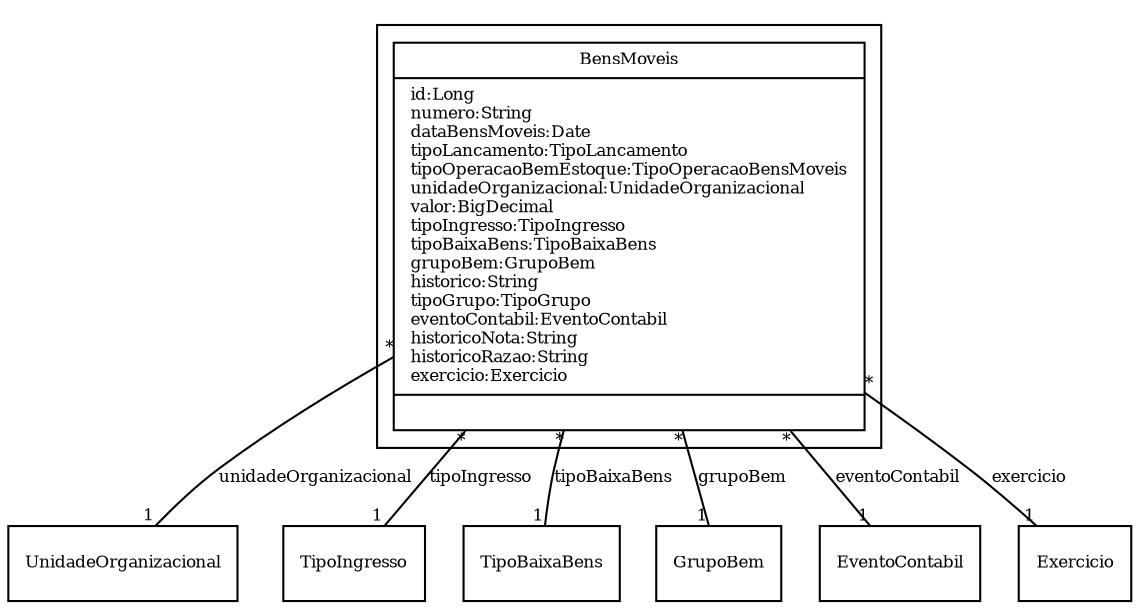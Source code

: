 digraph G{
fontname = "Times-Roman"
fontsize = 8

node [
        fontname = "Times-Roman"
        fontsize = 8
        shape = "record"
]

edge [
        fontname = "Times-Roman"
        fontsize = 8
]

subgraph clusterBENS_MOVEIS
{
BensMoveis [label = "{BensMoveis|id:Long\lnumero:String\ldataBensMoveis:Date\ltipoLancamento:TipoLancamento\ltipoOperacaoBemEstoque:TipoOperacaoBensMoveis\lunidadeOrganizacional:UnidadeOrganizacional\lvalor:BigDecimal\ltipoIngresso:TipoIngresso\ltipoBaixaBens:TipoBaixaBens\lgrupoBem:GrupoBem\lhistorico:String\ltipoGrupo:TipoGrupo\leventoContabil:EventoContabil\lhistoricoNota:String\lhistoricoRazao:String\lexercicio:Exercicio\l|\l}"]
}
edge [arrowhead = "none" headlabel = "1" taillabel = "*"] BensMoveis -> UnidadeOrganizacional [label = "unidadeOrganizacional"]
edge [arrowhead = "none" headlabel = "1" taillabel = "*"] BensMoveis -> TipoIngresso [label = "tipoIngresso"]
edge [arrowhead = "none" headlabel = "1" taillabel = "*"] BensMoveis -> TipoBaixaBens [label = "tipoBaixaBens"]
edge [arrowhead = "none" headlabel = "1" taillabel = "*"] BensMoveis -> GrupoBem [label = "grupoBem"]
edge [arrowhead = "none" headlabel = "1" taillabel = "*"] BensMoveis -> EventoContabil [label = "eventoContabil"]
edge [arrowhead = "none" headlabel = "1" taillabel = "*"] BensMoveis -> Exercicio [label = "exercicio"]
}
